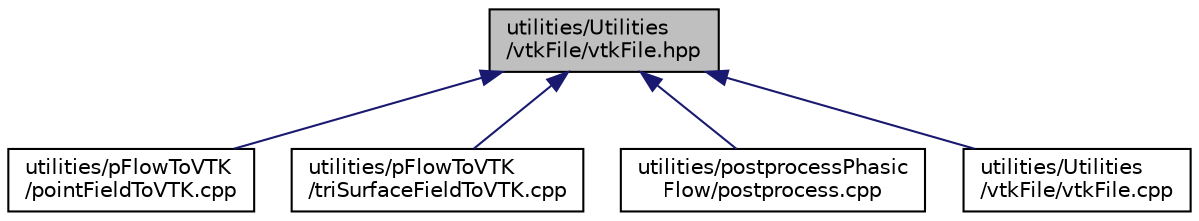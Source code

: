digraph "utilities/Utilities/vtkFile/vtkFile.hpp"
{
 // LATEX_PDF_SIZE
  edge [fontname="Helvetica",fontsize="10",labelfontname="Helvetica",labelfontsize="10"];
  node [fontname="Helvetica",fontsize="10",shape=record];
  Node1 [label="utilities/Utilities\l/vtkFile/vtkFile.hpp",height=0.2,width=0.4,color="black", fillcolor="grey75", style="filled", fontcolor="black",tooltip=" "];
  Node1 -> Node2 [dir="back",color="midnightblue",fontsize="10",style="solid",fontname="Helvetica"];
  Node2 [label="utilities/pFlowToVTK\l/pointFieldToVTK.cpp",height=0.2,width=0.4,color="black", fillcolor="white", style="filled",URL="$pointFieldToVTK_8cpp.html",tooltip=" "];
  Node1 -> Node3 [dir="back",color="midnightblue",fontsize="10",style="solid",fontname="Helvetica"];
  Node3 [label="utilities/pFlowToVTK\l/triSurfaceFieldToVTK.cpp",height=0.2,width=0.4,color="black", fillcolor="white", style="filled",URL="$triSurfaceFieldToVTK_8cpp.html",tooltip=" "];
  Node1 -> Node4 [dir="back",color="midnightblue",fontsize="10",style="solid",fontname="Helvetica"];
  Node4 [label="utilities/postprocessPhasic\lFlow/postprocess.cpp",height=0.2,width=0.4,color="black", fillcolor="white", style="filled",URL="$postprocess_8cpp.html",tooltip=" "];
  Node1 -> Node5 [dir="back",color="midnightblue",fontsize="10",style="solid",fontname="Helvetica"];
  Node5 [label="utilities/Utilities\l/vtkFile/vtkFile.cpp",height=0.2,width=0.4,color="black", fillcolor="white", style="filled",URL="$vtkFile_8cpp.html",tooltip=" "];
}
